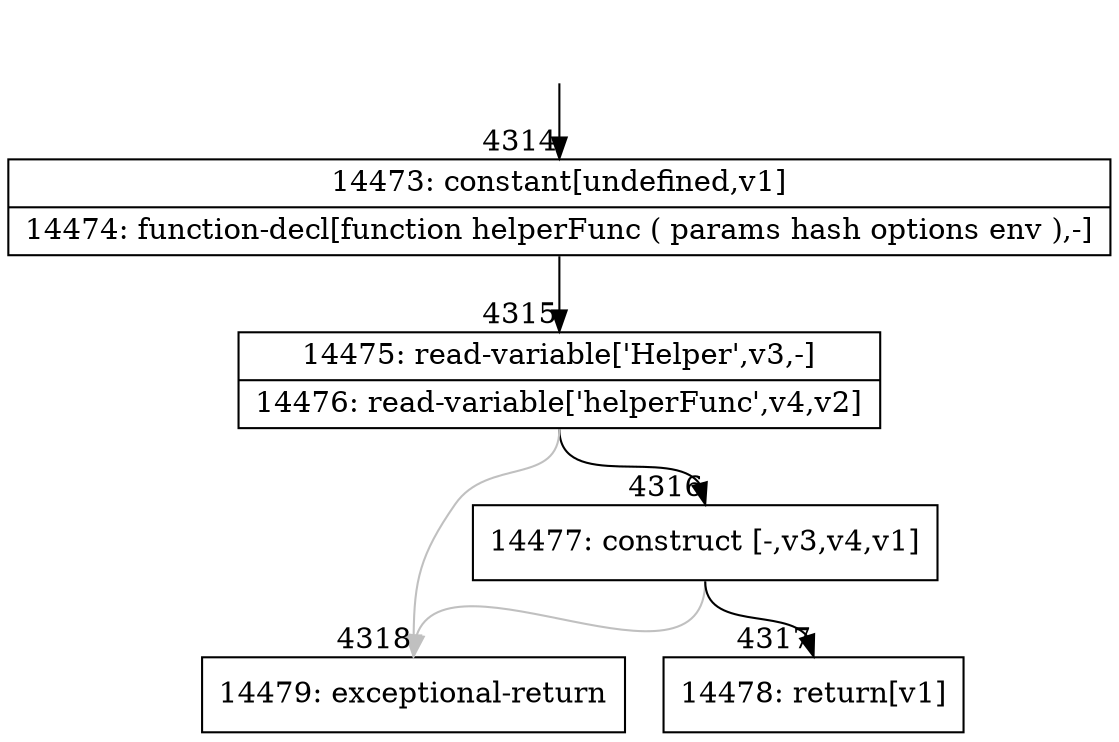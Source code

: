 digraph {
rankdir="TD"
BB_entry348[shape=none,label=""];
BB_entry348 -> BB4314 [tailport=s, headport=n, headlabel="    4314"]
BB4314 [shape=record label="{14473: constant[undefined,v1]|14474: function-decl[function helperFunc ( params hash options env ),-]}" ] 
BB4314 -> BB4315 [tailport=s, headport=n, headlabel="      4315"]
BB4315 [shape=record label="{14475: read-variable['Helper',v3,-]|14476: read-variable['helperFunc',v4,v2]}" ] 
BB4315 -> BB4316 [tailport=s, headport=n, headlabel="      4316"]
BB4315 -> BB4318 [tailport=s, headport=n, color=gray, headlabel="      4318"]
BB4316 [shape=record label="{14477: construct [-,v3,v4,v1]}" ] 
BB4316 -> BB4317 [tailport=s, headport=n, headlabel="      4317"]
BB4316 -> BB4318 [tailport=s, headport=n, color=gray]
BB4317 [shape=record label="{14478: return[v1]}" ] 
BB4318 [shape=record label="{14479: exceptional-return}" ] 
//#$~ 8225
}
